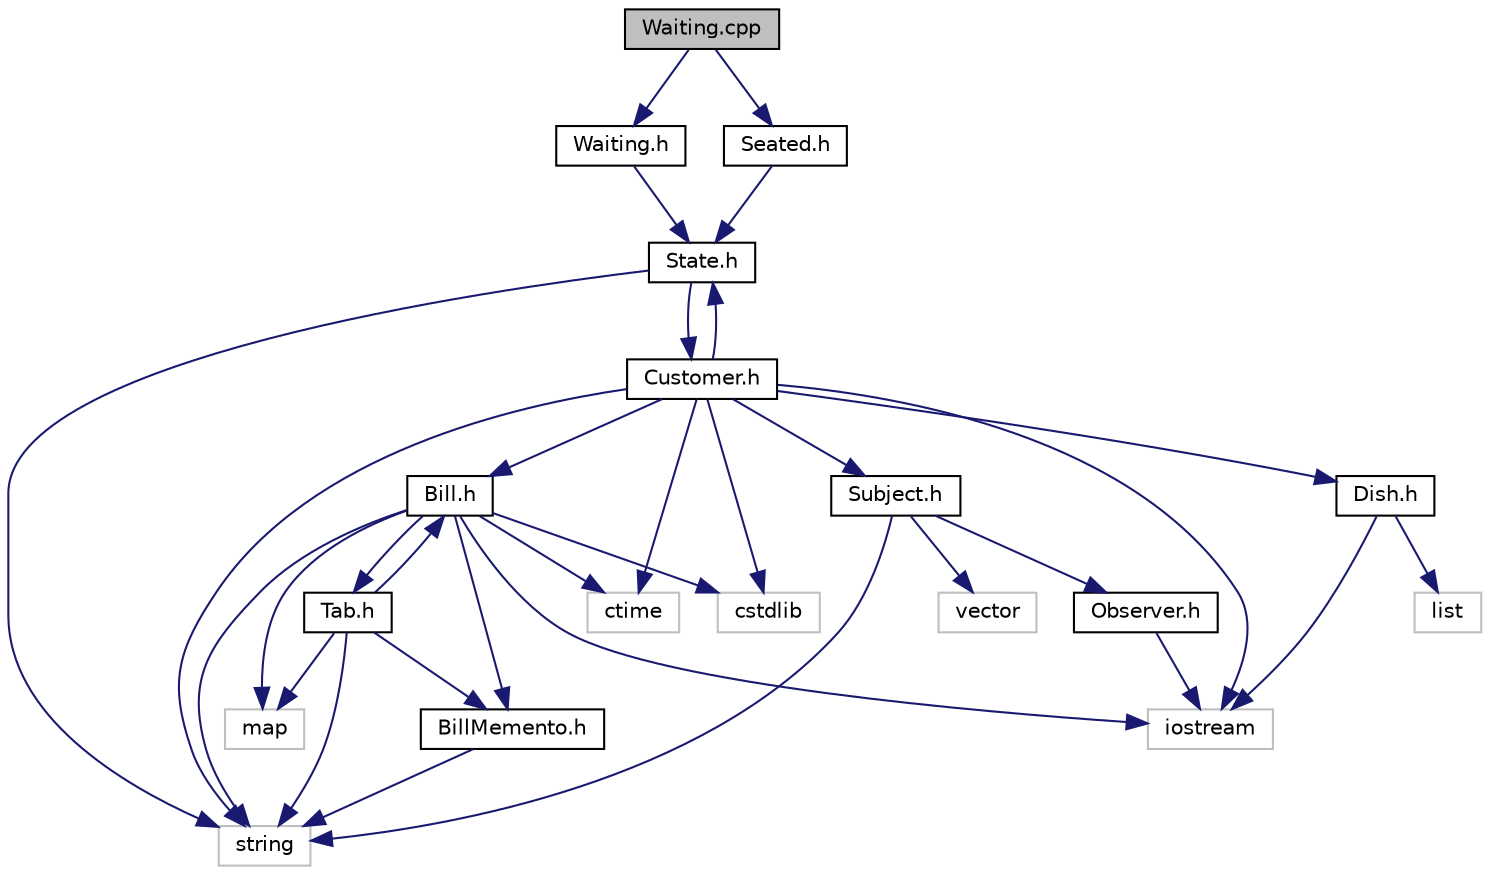 digraph "Waiting.cpp"
{
 // LATEX_PDF_SIZE
  edge [fontname="Helvetica",fontsize="10",labelfontname="Helvetica",labelfontsize="10"];
  node [fontname="Helvetica",fontsize="10",shape=record];
  Node1 [label="Waiting.cpp",height=0.2,width=0.4,color="black", fillcolor="grey75", style="filled", fontcolor="black",tooltip="Contains the declaration of the Waiting class functions."];
  Node1 -> Node2 [color="midnightblue",fontsize="10",style="solid"];
  Node2 [label="Waiting.h",height=0.2,width=0.4,color="black", fillcolor="white", style="filled",URL="$Waiting_8h_source.html",tooltip=" "];
  Node2 -> Node3 [color="midnightblue",fontsize="10",style="solid"];
  Node3 [label="State.h",height=0.2,width=0.4,color="black", fillcolor="white", style="filled",URL="$State_8h.html",tooltip="Contains the declaration of the State class."];
  Node3 -> Node4 [color="midnightblue",fontsize="10",style="solid"];
  Node4 [label="string",height=0.2,width=0.4,color="grey75", fillcolor="white", style="filled",tooltip=" "];
  Node3 -> Node5 [color="midnightblue",fontsize="10",style="solid"];
  Node5 [label="Customer.h",height=0.2,width=0.4,color="black", fillcolor="white", style="filled",URL="$Customer_8h.html",tooltip="Contains the declaration of the Customer class."];
  Node5 -> Node6 [color="midnightblue",fontsize="10",style="solid"];
  Node6 [label="iostream",height=0.2,width=0.4,color="grey75", fillcolor="white", style="filled",tooltip=" "];
  Node5 -> Node4 [color="midnightblue",fontsize="10",style="solid"];
  Node5 -> Node3 [color="midnightblue",fontsize="10",style="solid"];
  Node5 -> Node7 [color="midnightblue",fontsize="10",style="solid"];
  Node7 [label="ctime",height=0.2,width=0.4,color="grey75", fillcolor="white", style="filled",tooltip=" "];
  Node5 -> Node8 [color="midnightblue",fontsize="10",style="solid"];
  Node8 [label="cstdlib",height=0.2,width=0.4,color="grey75", fillcolor="white", style="filled",tooltip=" "];
  Node5 -> Node9 [color="midnightblue",fontsize="10",style="solid"];
  Node9 [label="Subject.h",height=0.2,width=0.4,color="black", fillcolor="white", style="filled",URL="$Subject_8h.html",tooltip="Contains the declaration of the Subject class."];
  Node9 -> Node4 [color="midnightblue",fontsize="10",style="solid"];
  Node9 -> Node10 [color="midnightblue",fontsize="10",style="solid"];
  Node10 [label="vector",height=0.2,width=0.4,color="grey75", fillcolor="white", style="filled",tooltip=" "];
  Node9 -> Node11 [color="midnightblue",fontsize="10",style="solid"];
  Node11 [label="Observer.h",height=0.2,width=0.4,color="black", fillcolor="white", style="filled",URL="$Observer_8h.html",tooltip="Contains the declaration of the Observer class."];
  Node11 -> Node6 [color="midnightblue",fontsize="10",style="solid"];
  Node5 -> Node12 [color="midnightblue",fontsize="10",style="solid"];
  Node12 [label="Dish.h",height=0.2,width=0.4,color="black", fillcolor="white", style="filled",URL="$Dish_8h.html",tooltip="Contains the declaration of the Dish class."];
  Node12 -> Node6 [color="midnightblue",fontsize="10",style="solid"];
  Node12 -> Node13 [color="midnightblue",fontsize="10",style="solid"];
  Node13 [label="list",height=0.2,width=0.4,color="grey75", fillcolor="white", style="filled",tooltip=" "];
  Node5 -> Node14 [color="midnightblue",fontsize="10",style="solid"];
  Node14 [label="Bill.h",height=0.2,width=0.4,color="black", fillcolor="white", style="filled",URL="$Bill_8h.html",tooltip="Contains the declaration of the Bill class."];
  Node14 -> Node4 [color="midnightblue",fontsize="10",style="solid"];
  Node14 -> Node15 [color="midnightblue",fontsize="10",style="solid"];
  Node15 [label="map",height=0.2,width=0.4,color="grey75", fillcolor="white", style="filled",tooltip=" "];
  Node14 -> Node6 [color="midnightblue",fontsize="10",style="solid"];
  Node14 -> Node7 [color="midnightblue",fontsize="10",style="solid"];
  Node14 -> Node8 [color="midnightblue",fontsize="10",style="solid"];
  Node14 -> Node16 [color="midnightblue",fontsize="10",style="solid"];
  Node16 [label="Tab.h",height=0.2,width=0.4,color="black", fillcolor="white", style="filled",URL="$Tab_8h.html",tooltip="Contains the declaration of the Tab class."];
  Node16 -> Node4 [color="midnightblue",fontsize="10",style="solid"];
  Node16 -> Node15 [color="midnightblue",fontsize="10",style="solid"];
  Node16 -> Node17 [color="midnightblue",fontsize="10",style="solid"];
  Node17 [label="BillMemento.h",height=0.2,width=0.4,color="black", fillcolor="white", style="filled",URL="$BillMemento_8h.html",tooltip="Contains the declaration of the BillMemento class."];
  Node17 -> Node4 [color="midnightblue",fontsize="10",style="solid"];
  Node16 -> Node14 [color="midnightblue",fontsize="10",style="solid"];
  Node14 -> Node17 [color="midnightblue",fontsize="10",style="solid"];
  Node1 -> Node18 [color="midnightblue",fontsize="10",style="solid"];
  Node18 [label="Seated.h",height=0.2,width=0.4,color="black", fillcolor="white", style="filled",URL="$Seated_8h.html",tooltip="Contains the declaration of the Seated class."];
  Node18 -> Node3 [color="midnightblue",fontsize="10",style="solid"];
}
